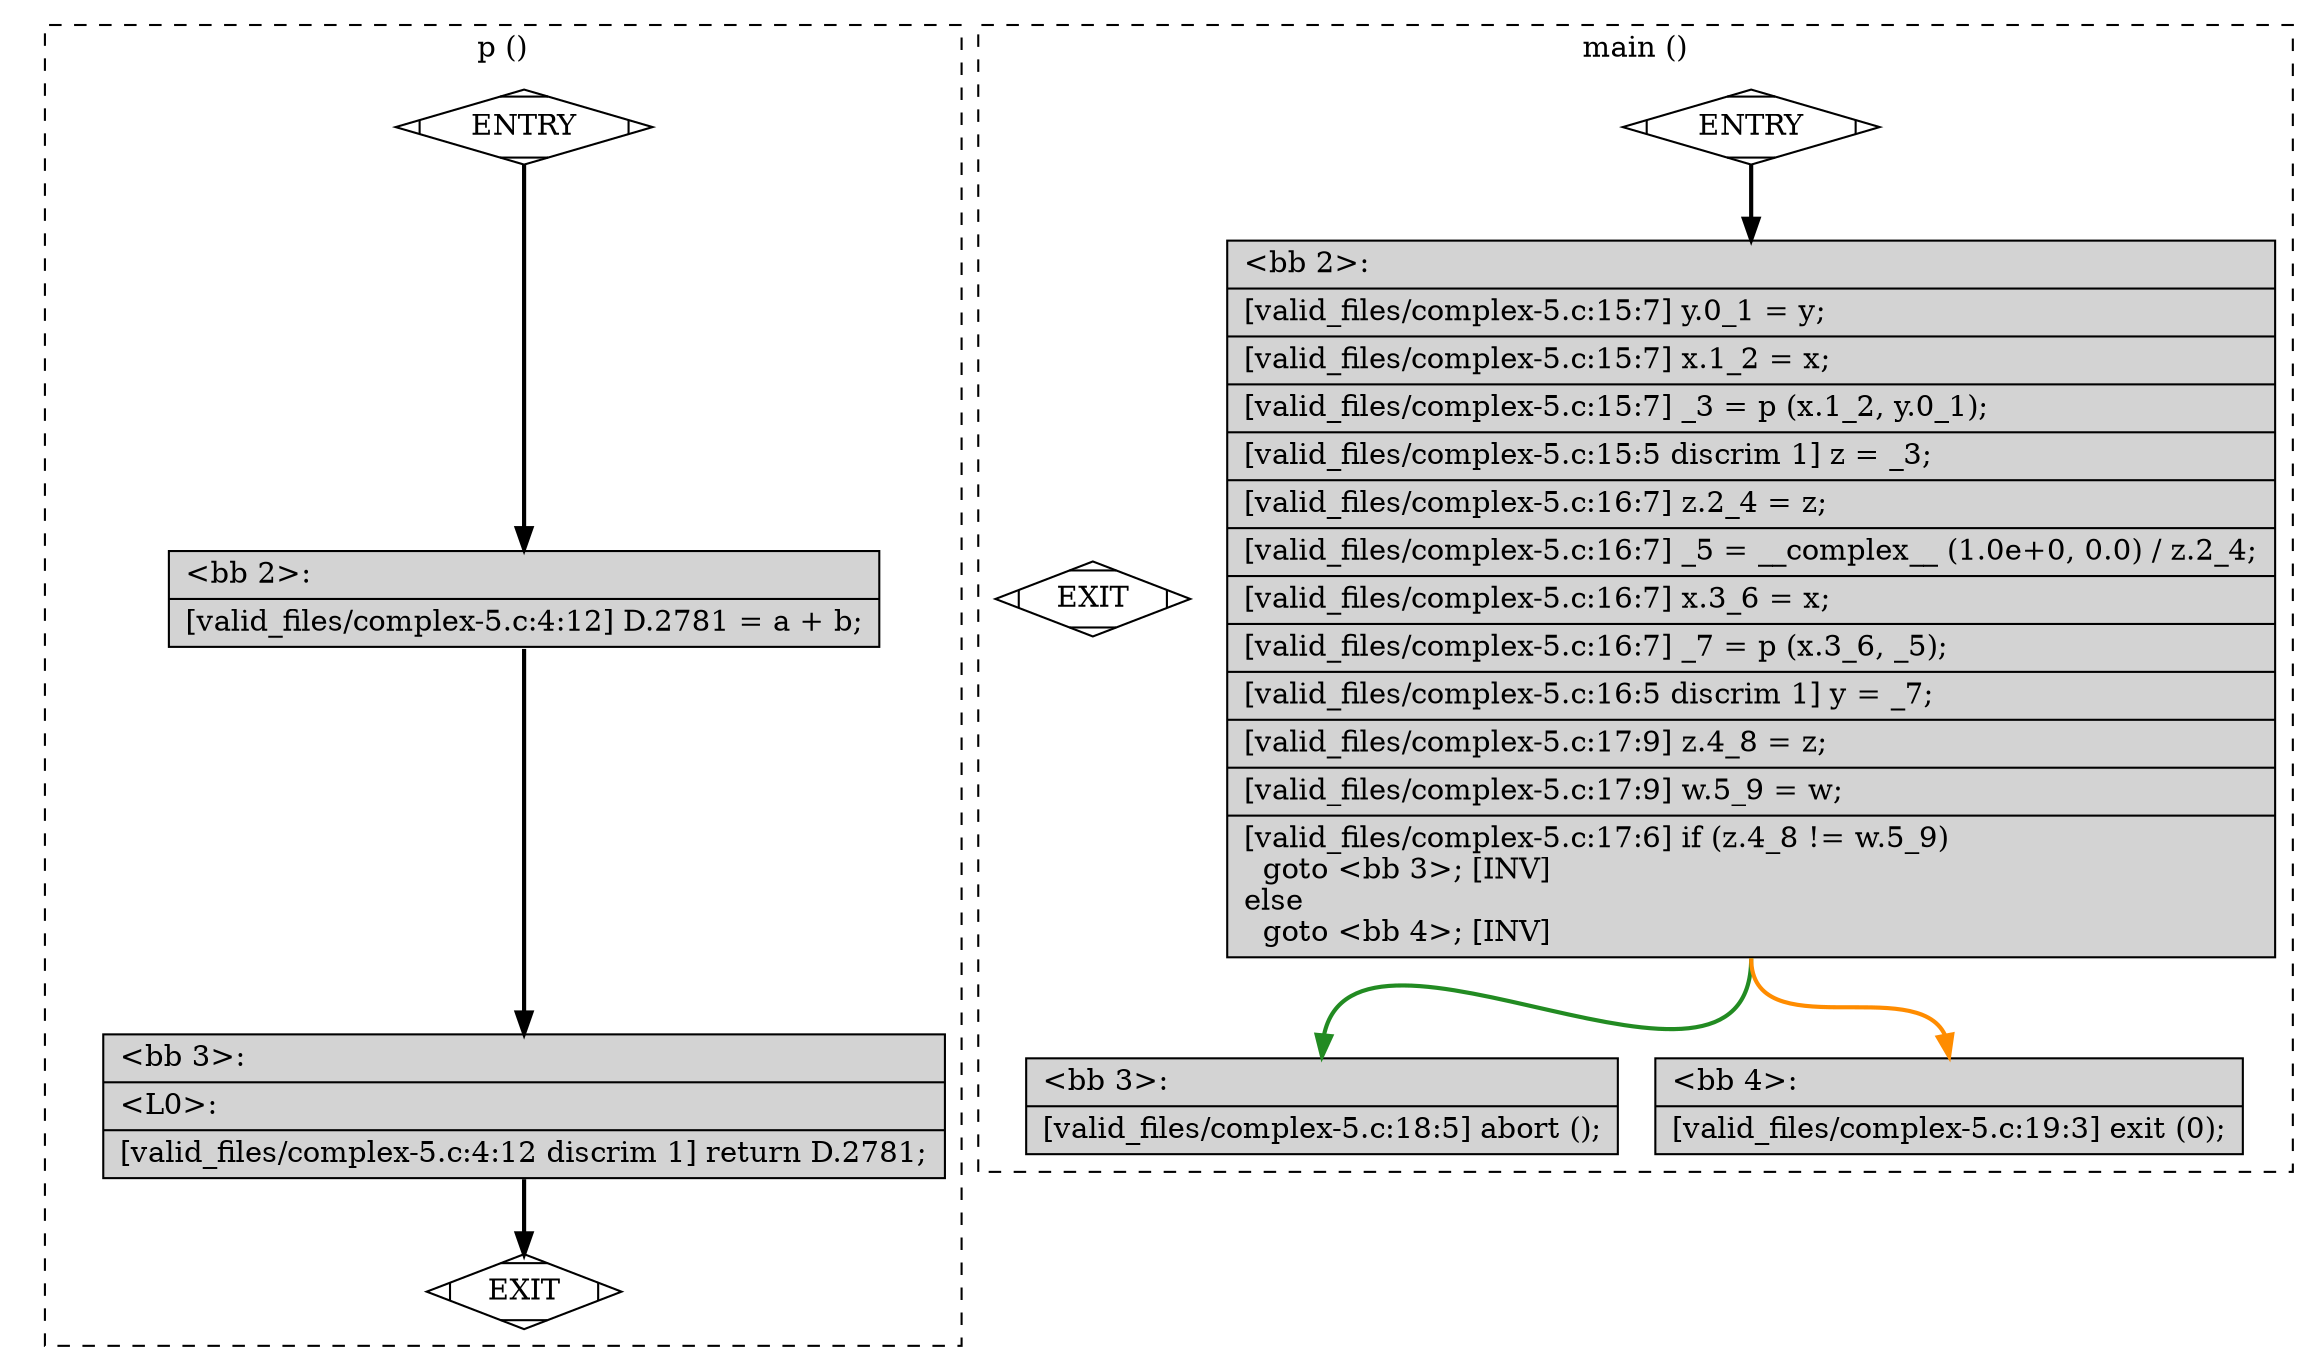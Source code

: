 digraph "a-complex-5.c.015t.cfg" {
overlap=false;
subgraph "cluster_p" {
	style="dashed";
	color="black";
	label="p ()";
	fn_0_basic_block_0 [shape=Mdiamond,style=filled,fillcolor=white,label="ENTRY"];

	fn_0_basic_block_1 [shape=Mdiamond,style=filled,fillcolor=white,label="EXIT"];

	fn_0_basic_block_2 [shape=record,style=filled,fillcolor=lightgrey,label="{\<bb\ 2\>:\l\
|[valid_files/complex-5.c:4:12]\ D.2781\ =\ a\ +\ b;\l\
}"];

	fn_0_basic_block_3 [shape=record,style=filled,fillcolor=lightgrey,label="{\<bb\ 3\>:\l\
|\<L0\>:\l\
|[valid_files/complex-5.c:4:12\ discrim\ 1]\ return\ D.2781;\l\
}"];

	fn_0_basic_block_0:s -> fn_0_basic_block_2:n [style="solid,bold",color=black,weight=100,constraint=true];
	fn_0_basic_block_2:s -> fn_0_basic_block_3:n [style="solid,bold",color=black,weight=100,constraint=true];
	fn_0_basic_block_3:s -> fn_0_basic_block_1:n [style="solid,bold",color=black,weight=10,constraint=true];
	fn_0_basic_block_0:s -> fn_0_basic_block_1:n [style="invis",constraint=true];
}
subgraph "cluster_main" {
	style="dashed";
	color="black";
	label="main ()";
	fn_1_basic_block_0 [shape=Mdiamond,style=filled,fillcolor=white,label="ENTRY"];

	fn_1_basic_block_1 [shape=Mdiamond,style=filled,fillcolor=white,label="EXIT"];

	fn_1_basic_block_2 [shape=record,style=filled,fillcolor=lightgrey,label="{\<bb\ 2\>:\l\
|[valid_files/complex-5.c:15:7]\ y.0_1\ =\ y;\l\
|[valid_files/complex-5.c:15:7]\ x.1_2\ =\ x;\l\
|[valid_files/complex-5.c:15:7]\ _3\ =\ p\ (x.1_2,\ y.0_1);\l\
|[valid_files/complex-5.c:15:5\ discrim\ 1]\ z\ =\ _3;\l\
|[valid_files/complex-5.c:16:7]\ z.2_4\ =\ z;\l\
|[valid_files/complex-5.c:16:7]\ _5\ =\ __complex__\ (1.0e+0,\ 0.0)\ /\ z.2_4;\l\
|[valid_files/complex-5.c:16:7]\ x.3_6\ =\ x;\l\
|[valid_files/complex-5.c:16:7]\ _7\ =\ p\ (x.3_6,\ _5);\l\
|[valid_files/complex-5.c:16:5\ discrim\ 1]\ y\ =\ _7;\l\
|[valid_files/complex-5.c:17:9]\ z.4_8\ =\ z;\l\
|[valid_files/complex-5.c:17:9]\ w.5_9\ =\ w;\l\
|[valid_files/complex-5.c:17:6]\ if\ (z.4_8\ !=\ w.5_9)\l\
\ \ goto\ \<bb\ 3\>;\ [INV]\l\
else\l\
\ \ goto\ \<bb\ 4\>;\ [INV]\l\
}"];

	fn_1_basic_block_3 [shape=record,style=filled,fillcolor=lightgrey,label="{\<bb\ 3\>:\l\
|[valid_files/complex-5.c:18:5]\ abort\ ();\l\
}"];

	fn_1_basic_block_4 [shape=record,style=filled,fillcolor=lightgrey,label="{\<bb\ 4\>:\l\
|[valid_files/complex-5.c:19:3]\ exit\ (0);\l\
}"];

	fn_1_basic_block_0:s -> fn_1_basic_block_2:n [style="solid,bold",color=black,weight=100,constraint=true];
	fn_1_basic_block_2:s -> fn_1_basic_block_3:n [style="solid,bold",color=forestgreen,weight=10,constraint=true];
	fn_1_basic_block_2:s -> fn_1_basic_block_4:n [style="solid,bold",color=darkorange,weight=10,constraint=true];
	fn_1_basic_block_0:s -> fn_1_basic_block_1:n [style="invis",constraint=true];
}
}
